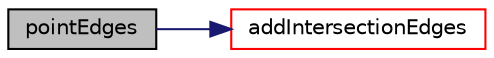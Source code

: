 digraph "pointEdges"
{
  bgcolor="transparent";
  edge [fontname="Helvetica",fontsize="10",labelfontname="Helvetica",labelfontsize="10"];
  node [fontname="Helvetica",fontsize="10",shape=record];
  rankdir="LR";
  Node1 [label="pointEdges",height=0.2,width=0.4,color="black", fillcolor="grey75", style="filled", fontcolor="black"];
  Node1 -> Node2 [color="midnightblue",fontsize="10",style="solid",fontname="Helvetica"];
  Node2 [label="addIntersectionEdges",height=0.2,width=0.4,color="red",URL="$a00630.html#a46a9ca5e010f7c8c7fbd0ba484bfa38f",tooltip="Add intersection edges to a face. Used for connecting. "];
}
